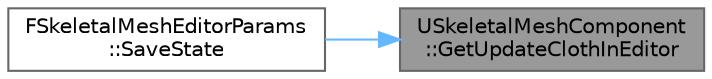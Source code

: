 digraph "USkeletalMeshComponent::GetUpdateClothInEditor"
{
 // INTERACTIVE_SVG=YES
 // LATEX_PDF_SIZE
  bgcolor="transparent";
  edge [fontname=Helvetica,fontsize=10,labelfontname=Helvetica,labelfontsize=10];
  node [fontname=Helvetica,fontsize=10,shape=box,height=0.2,width=0.4];
  rankdir="RL";
  Node1 [id="Node000001",label="USkeletalMeshComponent\l::GetUpdateClothInEditor",height=0.2,width=0.4,color="gray40", fillcolor="grey60", style="filled", fontcolor="black",tooltip=" "];
  Node1 -> Node2 [id="edge1_Node000001_Node000002",dir="back",color="steelblue1",style="solid",tooltip=" "];
  Node2 [id="Node000002",label="FSkeletalMeshEditorParams\l::SaveState",height=0.2,width=0.4,color="grey40", fillcolor="white", style="filled",URL="$dc/d7f/structFSkeletalMeshEditorParams.html#aa4cba49d128a932df2cf5397fed4944d",tooltip=" "];
}

